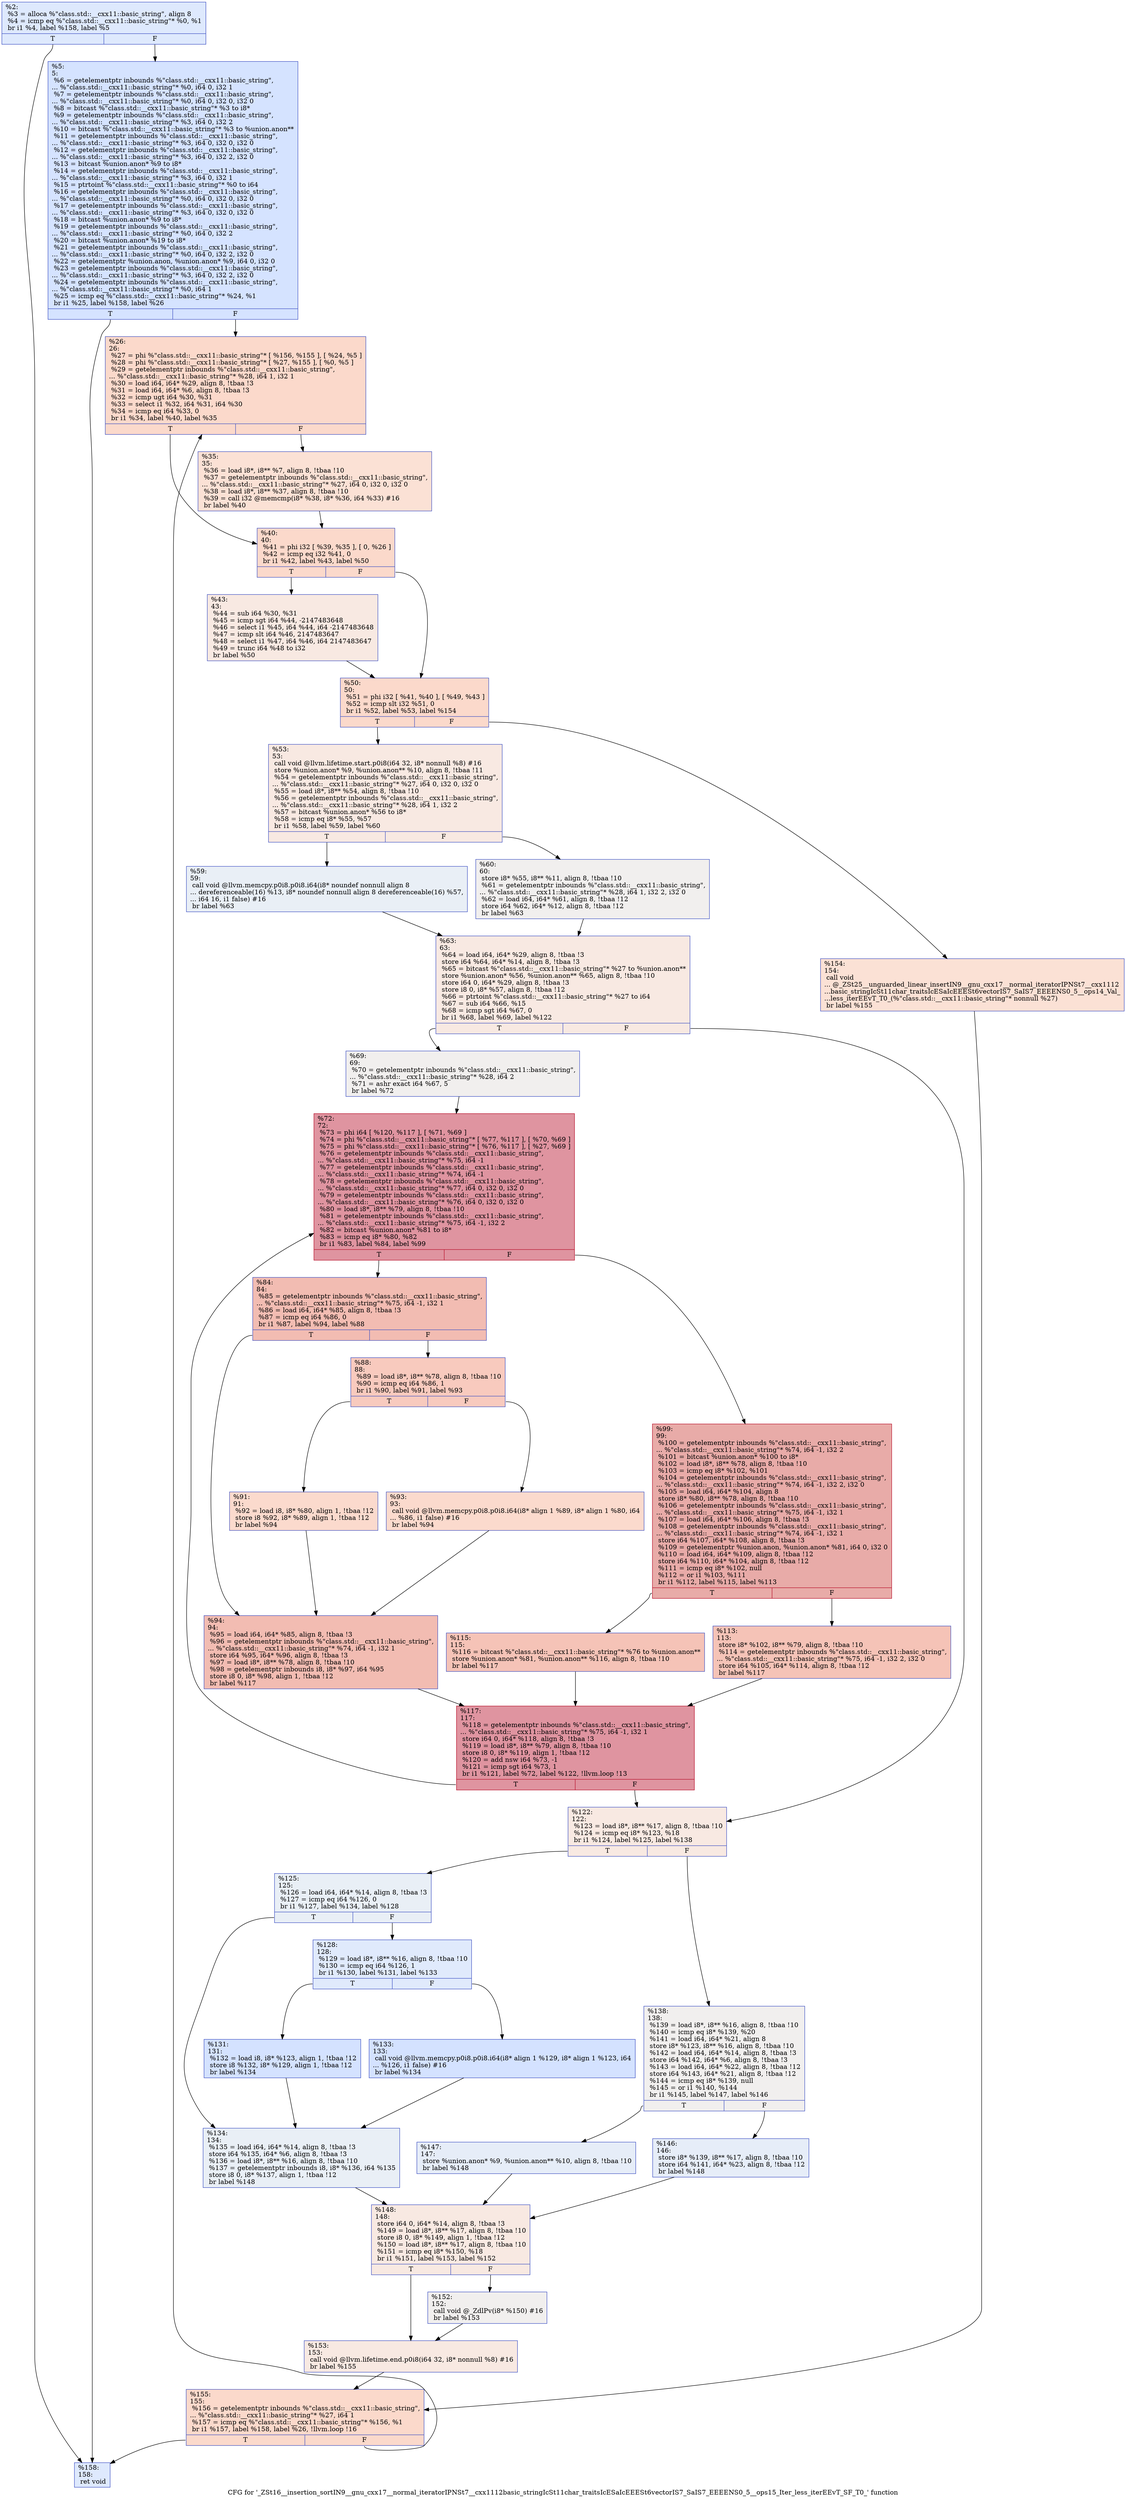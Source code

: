 digraph "CFG for '_ZSt16__insertion_sortIN9__gnu_cxx17__normal_iteratorIPNSt7__cxx1112basic_stringIcSt11char_traitsIcESaIcEEESt6vectorIS7_SaIS7_EEEENS0_5__ops15_Iter_less_iterEEvT_SF_T0_' function" {
	label="CFG for '_ZSt16__insertion_sortIN9__gnu_cxx17__normal_iteratorIPNSt7__cxx1112basic_stringIcSt11char_traitsIcESaIcEEESt6vectorIS7_SaIS7_EEEENS0_5__ops15_Iter_less_iterEEvT_SF_T0_' function";

	Node0x55ca994be180 [shape=record,color="#3d50c3ff", style=filled, fillcolor="#b5cdfa70",label="{%2:\l  %3 = alloca %\"class.std::__cxx11::basic_string\", align 8\l  %4 = icmp eq %\"class.std::__cxx11::basic_string\"* %0, %1\l  br i1 %4, label %158, label %5\l|{<s0>T|<s1>F}}"];
	Node0x55ca994be180:s0 -> Node0x55ca994be290;
	Node0x55ca994be180:s1 -> Node0x55ca994be2e0;
	Node0x55ca994be2e0 [shape=record,color="#3d50c3ff", style=filled, fillcolor="#a1c0ff70",label="{%5:\l5:                                                \l  %6 = getelementptr inbounds %\"class.std::__cxx11::basic_string\",\l... %\"class.std::__cxx11::basic_string\"* %0, i64 0, i32 1\l  %7 = getelementptr inbounds %\"class.std::__cxx11::basic_string\",\l... %\"class.std::__cxx11::basic_string\"* %0, i64 0, i32 0, i32 0\l  %8 = bitcast %\"class.std::__cxx11::basic_string\"* %3 to i8*\l  %9 = getelementptr inbounds %\"class.std::__cxx11::basic_string\",\l... %\"class.std::__cxx11::basic_string\"* %3, i64 0, i32 2\l  %10 = bitcast %\"class.std::__cxx11::basic_string\"* %3 to %union.anon**\l  %11 = getelementptr inbounds %\"class.std::__cxx11::basic_string\",\l... %\"class.std::__cxx11::basic_string\"* %3, i64 0, i32 0, i32 0\l  %12 = getelementptr inbounds %\"class.std::__cxx11::basic_string\",\l... %\"class.std::__cxx11::basic_string\"* %3, i64 0, i32 2, i32 0\l  %13 = bitcast %union.anon* %9 to i8*\l  %14 = getelementptr inbounds %\"class.std::__cxx11::basic_string\",\l... %\"class.std::__cxx11::basic_string\"* %3, i64 0, i32 1\l  %15 = ptrtoint %\"class.std::__cxx11::basic_string\"* %0 to i64\l  %16 = getelementptr inbounds %\"class.std::__cxx11::basic_string\",\l... %\"class.std::__cxx11::basic_string\"* %0, i64 0, i32 0, i32 0\l  %17 = getelementptr inbounds %\"class.std::__cxx11::basic_string\",\l... %\"class.std::__cxx11::basic_string\"* %3, i64 0, i32 0, i32 0\l  %18 = bitcast %union.anon* %9 to i8*\l  %19 = getelementptr inbounds %\"class.std::__cxx11::basic_string\",\l... %\"class.std::__cxx11::basic_string\"* %0, i64 0, i32 2\l  %20 = bitcast %union.anon* %19 to i8*\l  %21 = getelementptr inbounds %\"class.std::__cxx11::basic_string\",\l... %\"class.std::__cxx11::basic_string\"* %0, i64 0, i32 2, i32 0\l  %22 = getelementptr %union.anon, %union.anon* %9, i64 0, i32 0\l  %23 = getelementptr inbounds %\"class.std::__cxx11::basic_string\",\l... %\"class.std::__cxx11::basic_string\"* %3, i64 0, i32 2, i32 0\l  %24 = getelementptr inbounds %\"class.std::__cxx11::basic_string\",\l... %\"class.std::__cxx11::basic_string\"* %0, i64 1\l  %25 = icmp eq %\"class.std::__cxx11::basic_string\"* %24, %1\l  br i1 %25, label %158, label %26\l|{<s0>T|<s1>F}}"];
	Node0x55ca994be2e0:s0 -> Node0x55ca994be290;
	Node0x55ca994be2e0:s1 -> Node0x55ca994be240;
	Node0x55ca994be240 [shape=record,color="#3d50c3ff", style=filled, fillcolor="#f7a88970",label="{%26:\l26:                                               \l  %27 = phi %\"class.std::__cxx11::basic_string\"* [ %156, %155 ], [ %24, %5 ]\l  %28 = phi %\"class.std::__cxx11::basic_string\"* [ %27, %155 ], [ %0, %5 ]\l  %29 = getelementptr inbounds %\"class.std::__cxx11::basic_string\",\l... %\"class.std::__cxx11::basic_string\"* %28, i64 1, i32 1\l  %30 = load i64, i64* %29, align 8, !tbaa !3\l  %31 = load i64, i64* %6, align 8, !tbaa !3\l  %32 = icmp ugt i64 %30, %31\l  %33 = select i1 %32, i64 %31, i64 %30\l  %34 = icmp eq i64 %33, 0\l  br i1 %34, label %40, label %35\l|{<s0>T|<s1>F}}"];
	Node0x55ca994be240:s0 -> Node0x55ca994bf5a0;
	Node0x55ca994be240:s1 -> Node0x55ca994bf630;
	Node0x55ca994bf630 [shape=record,color="#3d50c3ff", style=filled, fillcolor="#f7bca170",label="{%35:\l35:                                               \l  %36 = load i8*, i8** %7, align 8, !tbaa !10\l  %37 = getelementptr inbounds %\"class.std::__cxx11::basic_string\",\l... %\"class.std::__cxx11::basic_string\"* %27, i64 0, i32 0, i32 0\l  %38 = load i8*, i8** %37, align 8, !tbaa !10\l  %39 = call i32 @memcmp(i8* %38, i8* %36, i64 %33) #16\l  br label %40\l}"];
	Node0x55ca994bf630 -> Node0x55ca994bf5a0;
	Node0x55ca994bf5a0 [shape=record,color="#3d50c3ff", style=filled, fillcolor="#f7a88970",label="{%40:\l40:                                               \l  %41 = phi i32 [ %39, %35 ], [ 0, %26 ]\l  %42 = icmp eq i32 %41, 0\l  br i1 %42, label %43, label %50\l|{<s0>T|<s1>F}}"];
	Node0x55ca994bf5a0:s0 -> Node0x55ca994bfc30;
	Node0x55ca994bf5a0:s1 -> Node0x55ca994bfc80;
	Node0x55ca994bfc30 [shape=record,color="#3d50c3ff", style=filled, fillcolor="#efcebd70",label="{%43:\l43:                                               \l  %44 = sub i64 %30, %31\l  %45 = icmp sgt i64 %44, -2147483648\l  %46 = select i1 %45, i64 %44, i64 -2147483648\l  %47 = icmp slt i64 %46, 2147483647\l  %48 = select i1 %47, i64 %46, i64 2147483647\l  %49 = trunc i64 %48 to i32\l  br label %50\l}"];
	Node0x55ca994bfc30 -> Node0x55ca994bfc80;
	Node0x55ca994bfc80 [shape=record,color="#3d50c3ff", style=filled, fillcolor="#f7a88970",label="{%50:\l50:                                               \l  %51 = phi i32 [ %41, %40 ], [ %49, %43 ]\l  %52 = icmp slt i32 %51, 0\l  br i1 %52, label %53, label %154\l|{<s0>T|<s1>F}}"];
	Node0x55ca994bfc80:s0 -> Node0x55ca994c02b0;
	Node0x55ca994bfc80:s1 -> Node0x55ca994c0300;
	Node0x55ca994c02b0 [shape=record,color="#3d50c3ff", style=filled, fillcolor="#efcebd70",label="{%53:\l53:                                               \l  call void @llvm.lifetime.start.p0i8(i64 32, i8* nonnull %8) #16\l  store %union.anon* %9, %union.anon** %10, align 8, !tbaa !11\l  %54 = getelementptr inbounds %\"class.std::__cxx11::basic_string\",\l... %\"class.std::__cxx11::basic_string\"* %27, i64 0, i32 0, i32 0\l  %55 = load i8*, i8** %54, align 8, !tbaa !10\l  %56 = getelementptr inbounds %\"class.std::__cxx11::basic_string\",\l... %\"class.std::__cxx11::basic_string\"* %28, i64 1, i32 2\l  %57 = bitcast %union.anon* %56 to i8*\l  %58 = icmp eq i8* %55, %57\l  br i1 %58, label %59, label %60\l|{<s0>T|<s1>F}}"];
	Node0x55ca994c02b0:s0 -> Node0x55ca994c08d0;
	Node0x55ca994c02b0:s1 -> Node0x55ca994c0920;
	Node0x55ca994c08d0 [shape=record,color="#3d50c3ff", style=filled, fillcolor="#cedaeb70",label="{%59:\l59:                                               \l  call void @llvm.memcpy.p0i8.p0i8.i64(i8* noundef nonnull align 8\l... dereferenceable(16) %13, i8* noundef nonnull align 8 dereferenceable(16) %57,\l... i64 16, i1 false) #16\l  br label %63\l}"];
	Node0x55ca994c08d0 -> Node0x55ca994c0bd0;
	Node0x55ca994c0920 [shape=record,color="#3d50c3ff", style=filled, fillcolor="#e0dbd870",label="{%60:\l60:                                               \l  store i8* %55, i8** %11, align 8, !tbaa !10\l  %61 = getelementptr inbounds %\"class.std::__cxx11::basic_string\",\l... %\"class.std::__cxx11::basic_string\"* %28, i64 1, i32 2, i32 0\l  %62 = load i64, i64* %61, align 8, !tbaa !12\l  store i64 %62, i64* %12, align 8, !tbaa !12\l  br label %63\l}"];
	Node0x55ca994c0920 -> Node0x55ca994c0bd0;
	Node0x55ca994c0bd0 [shape=record,color="#3d50c3ff", style=filled, fillcolor="#efcebd70",label="{%63:\l63:                                               \l  %64 = load i64, i64* %29, align 8, !tbaa !3\l  store i64 %64, i64* %14, align 8, !tbaa !3\l  %65 = bitcast %\"class.std::__cxx11::basic_string\"* %27 to %union.anon**\l  store %union.anon* %56, %union.anon** %65, align 8, !tbaa !10\l  store i64 0, i64* %29, align 8, !tbaa !3\l  store i8 0, i8* %57, align 8, !tbaa !12\l  %66 = ptrtoint %\"class.std::__cxx11::basic_string\"* %27 to i64\l  %67 = sub i64 %66, %15\l  %68 = icmp sgt i64 %67, 0\l  br i1 %68, label %69, label %122\l|{<s0>T|<s1>F}}"];
	Node0x55ca994c0bd0:s0 -> Node0x55ca994c1420;
	Node0x55ca994c0bd0:s1 -> Node0x55ca994c1470;
	Node0x55ca994c1420 [shape=record,color="#3d50c3ff", style=filled, fillcolor="#e0dbd870",label="{%69:\l69:                                               \l  %70 = getelementptr inbounds %\"class.std::__cxx11::basic_string\",\l... %\"class.std::__cxx11::basic_string\"* %28, i64 2\l  %71 = ashr exact i64 %67, 5\l  br label %72\l}"];
	Node0x55ca994c1420 -> Node0x55ca994c16a0;
	Node0x55ca994c16a0 [shape=record,color="#b70d28ff", style=filled, fillcolor="#b70d2870",label="{%72:\l72:                                               \l  %73 = phi i64 [ %120, %117 ], [ %71, %69 ]\l  %74 = phi %\"class.std::__cxx11::basic_string\"* [ %77, %117 ], [ %70, %69 ]\l  %75 = phi %\"class.std::__cxx11::basic_string\"* [ %76, %117 ], [ %27, %69 ]\l  %76 = getelementptr inbounds %\"class.std::__cxx11::basic_string\",\l... %\"class.std::__cxx11::basic_string\"* %75, i64 -1\l  %77 = getelementptr inbounds %\"class.std::__cxx11::basic_string\",\l... %\"class.std::__cxx11::basic_string\"* %74, i64 -1\l  %78 = getelementptr inbounds %\"class.std::__cxx11::basic_string\",\l... %\"class.std::__cxx11::basic_string\"* %77, i64 0, i32 0, i32 0\l  %79 = getelementptr inbounds %\"class.std::__cxx11::basic_string\",\l... %\"class.std::__cxx11::basic_string\"* %76, i64 0, i32 0, i32 0\l  %80 = load i8*, i8** %79, align 8, !tbaa !10\l  %81 = getelementptr inbounds %\"class.std::__cxx11::basic_string\",\l... %\"class.std::__cxx11::basic_string\"* %75, i64 -1, i32 2\l  %82 = bitcast %union.anon* %81 to i8*\l  %83 = icmp eq i8* %80, %82\l  br i1 %83, label %84, label %99\l|{<s0>T|<s1>F}}"];
	Node0x55ca994c16a0:s0 -> Node0x55ca994c1fe0;
	Node0x55ca994c16a0:s1 -> Node0x55ca994c2030;
	Node0x55ca994c1fe0 [shape=record,color="#3d50c3ff", style=filled, fillcolor="#e1675170",label="{%84:\l84:                                               \l  %85 = getelementptr inbounds %\"class.std::__cxx11::basic_string\",\l... %\"class.std::__cxx11::basic_string\"* %75, i64 -1, i32 1\l  %86 = load i64, i64* %85, align 8, !tbaa !3\l  %87 = icmp eq i64 %86, 0\l  br i1 %87, label %94, label %88\l|{<s0>T|<s1>F}}"];
	Node0x55ca994c1fe0:s0 -> Node0x55ca994c22f0;
	Node0x55ca994c1fe0:s1 -> Node0x55ca994c2340;
	Node0x55ca994c2340 [shape=record,color="#3d50c3ff", style=filled, fillcolor="#ef886b70",label="{%88:\l88:                                               \l  %89 = load i8*, i8** %78, align 8, !tbaa !10\l  %90 = icmp eq i64 %86, 1\l  br i1 %90, label %91, label %93\l|{<s0>T|<s1>F}}"];
	Node0x55ca994c2340:s0 -> Node0x55ca994c2580;
	Node0x55ca994c2340:s1 -> Node0x55ca994c25d0;
	Node0x55ca994c2580 [shape=record,color="#3d50c3ff", style=filled, fillcolor="#f7ac8e70",label="{%91:\l91:                                               \l  %92 = load i8, i8* %80, align 1, !tbaa !12\l  store i8 %92, i8* %89, align 1, !tbaa !12\l  br label %94\l}"];
	Node0x55ca994c2580 -> Node0x55ca994c22f0;
	Node0x55ca994c25d0 [shape=record,color="#3d50c3ff", style=filled, fillcolor="#f7ac8e70",label="{%93:\l93:                                               \l  call void @llvm.memcpy.p0i8.p0i8.i64(i8* align 1 %89, i8* align 1 %80, i64\l... %86, i1 false) #16\l  br label %94\l}"];
	Node0x55ca994c25d0 -> Node0x55ca994c22f0;
	Node0x55ca994c22f0 [shape=record,color="#3d50c3ff", style=filled, fillcolor="#e1675170",label="{%94:\l94:                                               \l  %95 = load i64, i64* %85, align 8, !tbaa !3\l  %96 = getelementptr inbounds %\"class.std::__cxx11::basic_string\",\l... %\"class.std::__cxx11::basic_string\"* %74, i64 -1, i32 1\l  store i64 %95, i64* %96, align 8, !tbaa !3\l  %97 = load i8*, i8** %78, align 8, !tbaa !10\l  %98 = getelementptr inbounds i8, i8* %97, i64 %95\l  store i8 0, i8* %98, align 1, !tbaa !12\l  br label %117\l}"];
	Node0x55ca994c22f0 -> Node0x55ca994c1760;
	Node0x55ca994c2030 [shape=record,color="#b70d28ff", style=filled, fillcolor="#cc403a70",label="{%99:\l99:                                               \l  %100 = getelementptr inbounds %\"class.std::__cxx11::basic_string\",\l... %\"class.std::__cxx11::basic_string\"* %74, i64 -1, i32 2\l  %101 = bitcast %union.anon* %100 to i8*\l  %102 = load i8*, i8** %78, align 8, !tbaa !10\l  %103 = icmp eq i8* %102, %101\l  %104 = getelementptr inbounds %\"class.std::__cxx11::basic_string\",\l... %\"class.std::__cxx11::basic_string\"* %74, i64 -1, i32 2, i32 0\l  %105 = load i64, i64* %104, align 8\l  store i8* %80, i8** %78, align 8, !tbaa !10\l  %106 = getelementptr inbounds %\"class.std::__cxx11::basic_string\",\l... %\"class.std::__cxx11::basic_string\"* %75, i64 -1, i32 1\l  %107 = load i64, i64* %106, align 8, !tbaa !3\l  %108 = getelementptr inbounds %\"class.std::__cxx11::basic_string\",\l... %\"class.std::__cxx11::basic_string\"* %74, i64 -1, i32 1\l  store i64 %107, i64* %108, align 8, !tbaa !3\l  %109 = getelementptr %union.anon, %union.anon* %81, i64 0, i32 0\l  %110 = load i64, i64* %109, align 8, !tbaa !12\l  store i64 %110, i64* %104, align 8, !tbaa !12\l  %111 = icmp eq i8* %102, null\l  %112 = or i1 %103, %111\l  br i1 %112, label %115, label %113\l|{<s0>T|<s1>F}}"];
	Node0x55ca994c2030:s0 -> Node0x55ca994c37a0;
	Node0x55ca994c2030:s1 -> Node0x55ca994c37f0;
	Node0x55ca994c37f0 [shape=record,color="#3d50c3ff", style=filled, fillcolor="#e8765c70",label="{%113:\l113:                                              \l  store i8* %102, i8** %79, align 8, !tbaa !10\l  %114 = getelementptr inbounds %\"class.std::__cxx11::basic_string\",\l... %\"class.std::__cxx11::basic_string\"* %75, i64 -1, i32 2, i32 0\l  store i64 %105, i64* %114, align 8, !tbaa !12\l  br label %117\l}"];
	Node0x55ca994c37f0 -> Node0x55ca994c1760;
	Node0x55ca994c37a0 [shape=record,color="#3d50c3ff", style=filled, fillcolor="#e8765c70",label="{%115:\l115:                                              \l  %116 = bitcast %\"class.std::__cxx11::basic_string\"* %76 to %union.anon**\l  store %union.anon* %81, %union.anon** %116, align 8, !tbaa !10\l  br label %117\l}"];
	Node0x55ca994c37a0 -> Node0x55ca994c1760;
	Node0x55ca994c1760 [shape=record,color="#b70d28ff", style=filled, fillcolor="#b70d2870",label="{%117:\l117:                                              \l  %118 = getelementptr inbounds %\"class.std::__cxx11::basic_string\",\l... %\"class.std::__cxx11::basic_string\"* %75, i64 -1, i32 1\l  store i64 0, i64* %118, align 8, !tbaa !3\l  %119 = load i8*, i8** %79, align 8, !tbaa !10\l  store i8 0, i8* %119, align 1, !tbaa !12\l  %120 = add nsw i64 %73, -1\l  %121 = icmp sgt i64 %73, 1\l  br i1 %121, label %72, label %122, !llvm.loop !13\l|{<s0>T|<s1>F}}"];
	Node0x55ca994c1760:s0 -> Node0x55ca994c16a0;
	Node0x55ca994c1760:s1 -> Node0x55ca994c1470;
	Node0x55ca994c1470 [shape=record,color="#3d50c3ff", style=filled, fillcolor="#efcebd70",label="{%122:\l122:                                              \l  %123 = load i8*, i8** %17, align 8, !tbaa !10\l  %124 = icmp eq i8* %123, %18\l  br i1 %124, label %125, label %138\l|{<s0>T|<s1>F}}"];
	Node0x55ca994c1470:s0 -> Node0x55ca994c4270;
	Node0x55ca994c1470:s1 -> Node0x55ca994c42c0;
	Node0x55ca994c4270 [shape=record,color="#3d50c3ff", style=filled, fillcolor="#cedaeb70",label="{%125:\l125:                                              \l  %126 = load i64, i64* %14, align 8, !tbaa !3\l  %127 = icmp eq i64 %126, 0\l  br i1 %127, label %134, label %128\l|{<s0>T|<s1>F}}"];
	Node0x55ca994c4270:s0 -> Node0x55ca994c44c0;
	Node0x55ca994c4270:s1 -> Node0x55ca994c4510;
	Node0x55ca994c4510 [shape=record,color="#3d50c3ff", style=filled, fillcolor="#b9d0f970",label="{%128:\l128:                                              \l  %129 = load i8*, i8** %16, align 8, !tbaa !10\l  %130 = icmp eq i64 %126, 1\l  br i1 %130, label %131, label %133\l|{<s0>T|<s1>F}}"];
	Node0x55ca994c4510:s0 -> Node0x55ca994c4f20;
	Node0x55ca994c4510:s1 -> Node0x55ca994c4f70;
	Node0x55ca994c4f20 [shape=record,color="#3d50c3ff", style=filled, fillcolor="#9ebeff70",label="{%131:\l131:                                              \l  %132 = load i8, i8* %123, align 1, !tbaa !12\l  store i8 %132, i8* %129, align 1, !tbaa !12\l  br label %134\l}"];
	Node0x55ca994c4f20 -> Node0x55ca994c44c0;
	Node0x55ca994c4f70 [shape=record,color="#3d50c3ff", style=filled, fillcolor="#9ebeff70",label="{%133:\l133:                                              \l  call void @llvm.memcpy.p0i8.p0i8.i64(i8* align 1 %129, i8* align 1 %123, i64\l... %126, i1 false) #16\l  br label %134\l}"];
	Node0x55ca994c4f70 -> Node0x55ca994c44c0;
	Node0x55ca994c44c0 [shape=record,color="#3d50c3ff", style=filled, fillcolor="#cedaeb70",label="{%134:\l134:                                              \l  %135 = load i64, i64* %14, align 8, !tbaa !3\l  store i64 %135, i64* %6, align 8, !tbaa !3\l  %136 = load i8*, i8** %16, align 8, !tbaa !10\l  %137 = getelementptr inbounds i8, i8* %136, i64 %135\l  store i8 0, i8* %137, align 1, !tbaa !12\l  br label %148\l}"];
	Node0x55ca994c44c0 -> Node0x55ca994c5680;
	Node0x55ca994c42c0 [shape=record,color="#3d50c3ff", style=filled, fillcolor="#e0dbd870",label="{%138:\l138:                                              \l  %139 = load i8*, i8** %16, align 8, !tbaa !10\l  %140 = icmp eq i8* %139, %20\l  %141 = load i64, i64* %21, align 8\l  store i8* %123, i8** %16, align 8, !tbaa !10\l  %142 = load i64, i64* %14, align 8, !tbaa !3\l  store i64 %142, i64* %6, align 8, !tbaa !3\l  %143 = load i64, i64* %22, align 8, !tbaa !12\l  store i64 %143, i64* %21, align 8, !tbaa !12\l  %144 = icmp eq i8* %139, null\l  %145 = or i1 %140, %144\l  br i1 %145, label %147, label %146\l|{<s0>T|<s1>F}}"];
	Node0x55ca994c42c0:s0 -> Node0x55ca994c5c60;
	Node0x55ca994c42c0:s1 -> Node0x55ca994c5cb0;
	Node0x55ca994c5cb0 [shape=record,color="#3d50c3ff", style=filled, fillcolor="#c7d7f070",label="{%146:\l146:                                              \l  store i8* %139, i8** %17, align 8, !tbaa !10\l  store i64 %141, i64* %23, align 8, !tbaa !12\l  br label %148\l}"];
	Node0x55ca994c5cb0 -> Node0x55ca994c5680;
	Node0x55ca994c5c60 [shape=record,color="#3d50c3ff", style=filled, fillcolor="#c7d7f070",label="{%147:\l147:                                              \l  store %union.anon* %9, %union.anon** %10, align 8, !tbaa !10\l  br label %148\l}"];
	Node0x55ca994c5c60 -> Node0x55ca994c5680;
	Node0x55ca994c5680 [shape=record,color="#3d50c3ff", style=filled, fillcolor="#efcebd70",label="{%148:\l148:                                              \l  store i64 0, i64* %14, align 8, !tbaa !3\l  %149 = load i8*, i8** %17, align 8, !tbaa !10\l  store i8 0, i8* %149, align 1, !tbaa !12\l  %150 = load i8*, i8** %17, align 8, !tbaa !10\l  %151 = icmp eq i8* %150, %18\l  br i1 %151, label %153, label %152\l|{<s0>T|<s1>F}}"];
	Node0x55ca994c5680:s0 -> Node0x55ca994c62d0;
	Node0x55ca994c5680:s1 -> Node0x55ca994c6320;
	Node0x55ca994c6320 [shape=record,color="#3d50c3ff", style=filled, fillcolor="#e0dbd870",label="{%152:\l152:                                              \l  call void @_ZdlPv(i8* %150) #16\l  br label %153\l}"];
	Node0x55ca994c6320 -> Node0x55ca994c62d0;
	Node0x55ca994c62d0 [shape=record,color="#3d50c3ff", style=filled, fillcolor="#efcebd70",label="{%153:\l153:                                              \l  call void @llvm.lifetime.end.p0i8(i64 32, i8* nonnull %8) #16\l  br label %155\l}"];
	Node0x55ca994c62d0 -> Node0x55ca994bf040;
	Node0x55ca994c0300 [shape=record,color="#3d50c3ff", style=filled, fillcolor="#f7bca170",label="{%154:\l154:                                              \l  call void\l... @_ZSt25__unguarded_linear_insertIN9__gnu_cxx17__normal_iteratorIPNSt7__cxx1112\l...basic_stringIcSt11char_traitsIcESaIcEEESt6vectorIS7_SaIS7_EEEENS0_5__ops14_Val_\l...less_iterEEvT_T0_(%\"class.std::__cxx11::basic_string\"* nonnull %27)\l  br label %155\l}"];
	Node0x55ca994c0300 -> Node0x55ca994bf040;
	Node0x55ca994bf040 [shape=record,color="#3d50c3ff", style=filled, fillcolor="#f7a88970",label="{%155:\l155:                                              \l  %156 = getelementptr inbounds %\"class.std::__cxx11::basic_string\",\l... %\"class.std::__cxx11::basic_string\"* %27, i64 1\l  %157 = icmp eq %\"class.std::__cxx11::basic_string\"* %156, %1\l  br i1 %157, label %158, label %26, !llvm.loop !16\l|{<s0>T|<s1>F}}"];
	Node0x55ca994bf040:s0 -> Node0x55ca994be290;
	Node0x55ca994bf040:s1 -> Node0x55ca994be240;
	Node0x55ca994be290 [shape=record,color="#3d50c3ff", style=filled, fillcolor="#b5cdfa70",label="{%158:\l158:                                              \l  ret void\l}"];
}
